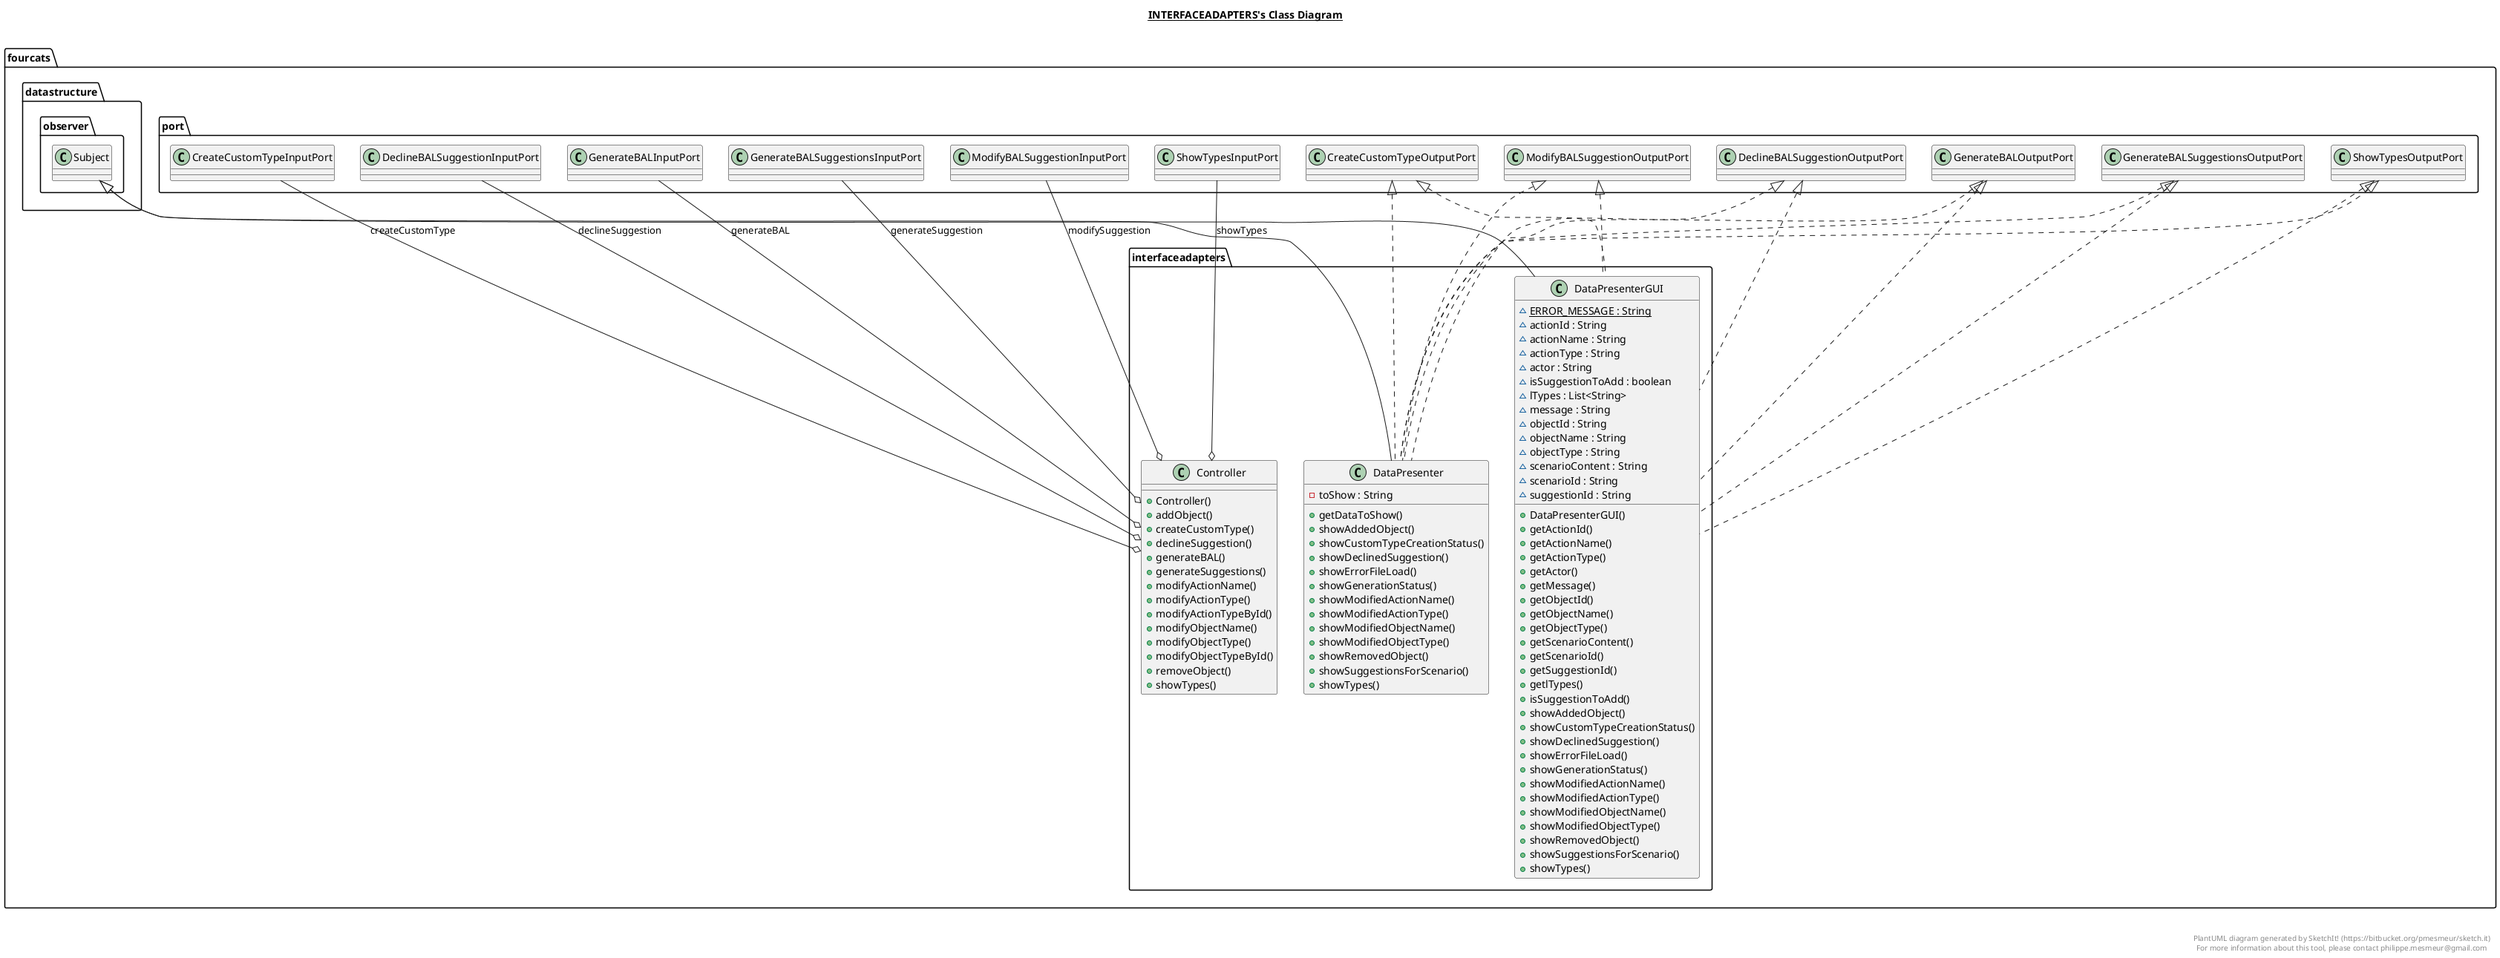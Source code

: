 @startuml

title __INTERFACEADAPTERS's Class Diagram__\n

  namespace fourcats {
    namespace interfaceadapters {
      class fourcats.interfaceadapters.Controller {
          + Controller()
          + addObject()
          + createCustomType()
          + declineSuggestion()
          + generateBAL()
          + generateSuggestions()
          + modifyActionName()
          + modifyActionType()
          + modifyActionTypeById()
          + modifyObjectName()
          + modifyObjectType()
          + modifyObjectTypeById()
          + removeObject()
          + showTypes()
      }
    }
  }
  

  namespace fourcats {
    namespace interfaceadapters {
      class fourcats.interfaceadapters.DataPresenter {
          - toShow : String
          + getDataToShow()
          + showAddedObject()
          + showCustomTypeCreationStatus()
          + showDeclinedSuggestion()
          + showErrorFileLoad()
          + showGenerationStatus()
          + showModifiedActionName()
          + showModifiedActionType()
          + showModifiedObjectName()
          + showModifiedObjectType()
          + showRemovedObject()
          + showSuggestionsForScenario()
          + showTypes()
      }
    }
  }
  

  namespace fourcats {
    namespace interfaceadapters {
      class fourcats.interfaceadapters.DataPresenterGUI {
          {static} ~ ERROR_MESSAGE : String
          ~ actionId : String
          ~ actionName : String
          ~ actionType : String
          ~ actor : String
          ~ isSuggestionToAdd : boolean
          ~ lTypes : List<String>
          ~ message : String
          ~ objectId : String
          ~ objectName : String
          ~ objectType : String
          ~ scenarioContent : String
          ~ scenarioId : String
          ~ suggestionId : String
          + DataPresenterGUI()
          + getActionId()
          + getActionName()
          + getActionType()
          + getActor()
          + getMessage()
          + getObjectId()
          + getObjectName()
          + getObjectType()
          + getScenarioContent()
          + getScenarioId()
          + getSuggestionId()
          + getlTypes()
          + isSuggestionToAdd()
          + showAddedObject()
          + showCustomTypeCreationStatus()
          + showDeclinedSuggestion()
          + showErrorFileLoad()
          + showGenerationStatus()
          + showModifiedActionName()
          + showModifiedActionType()
          + showModifiedObjectName()
          + showModifiedObjectType()
          + showRemovedObject()
          + showSuggestionsForScenario()
          + showTypes()
      }
    }
  }
  

  fourcats.interfaceadapters.Controller o-- fourcats.port.CreateCustomTypeInputPort : createCustomType
  fourcats.interfaceadapters.Controller o-- fourcats.port.DeclineBALSuggestionInputPort : declineSuggestion
  fourcats.interfaceadapters.Controller o-- fourcats.port.GenerateBALInputPort : generateBAL
  fourcats.interfaceadapters.Controller o-- fourcats.port.GenerateBALSuggestionsInputPort : generateSuggestion
  fourcats.interfaceadapters.Controller o-- fourcats.port.ModifyBALSuggestionInputPort : modifySuggestion
  fourcats.interfaceadapters.Controller o-- fourcats.port.ShowTypesInputPort : showTypes
  fourcats.interfaceadapters.DataPresenter .up.|> fourcats.port.CreateCustomTypeOutputPort
  fourcats.interfaceadapters.DataPresenter .up.|> fourcats.port.DeclineBALSuggestionOutputPort
  fourcats.interfaceadapters.DataPresenter .up.|> fourcats.port.GenerateBALOutputPort
  fourcats.interfaceadapters.DataPresenter .up.|> fourcats.port.GenerateBALSuggestionsOutputPort
  fourcats.interfaceadapters.DataPresenter .up.|> fourcats.port.ModifyBALSuggestionOutputPort
  fourcats.interfaceadapters.DataPresenter .up.|> fourcats.port.ShowTypesOutputPort
  fourcats.interfaceadapters.DataPresenter -up-|> fourcats.datastructure.observer.Subject
  fourcats.interfaceadapters.DataPresenterGUI .up.|> fourcats.port.CreateCustomTypeOutputPort
  fourcats.interfaceadapters.DataPresenterGUI .up.|> fourcats.port.DeclineBALSuggestionOutputPort
  fourcats.interfaceadapters.DataPresenterGUI .up.|> fourcats.port.GenerateBALOutputPort
  fourcats.interfaceadapters.DataPresenterGUI .up.|> fourcats.port.GenerateBALSuggestionsOutputPort
  fourcats.interfaceadapters.DataPresenterGUI .up.|> fourcats.port.ModifyBALSuggestionOutputPort
  fourcats.interfaceadapters.DataPresenterGUI .up.|> fourcats.port.ShowTypesOutputPort
  fourcats.interfaceadapters.DataPresenterGUI -up-|> fourcats.datastructure.observer.Subject


right footer


PlantUML diagram generated by SketchIt! (https://bitbucket.org/pmesmeur/sketch.it)
For more information about this tool, please contact philippe.mesmeur@gmail.com
endfooter

@enduml
